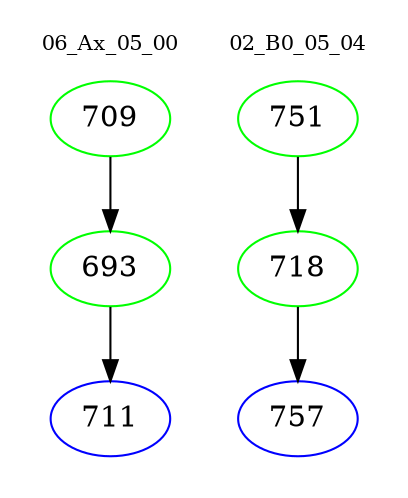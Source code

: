 digraph{
subgraph cluster_0 {
color = white
label = "06_Ax_05_00";
fontsize=10;
T0_709 [label="709", color="green"]
T0_709 -> T0_693 [color="black"]
T0_693 [label="693", color="green"]
T0_693 -> T0_711 [color="black"]
T0_711 [label="711", color="blue"]
}
subgraph cluster_1 {
color = white
label = "02_B0_05_04";
fontsize=10;
T1_751 [label="751", color="green"]
T1_751 -> T1_718 [color="black"]
T1_718 [label="718", color="green"]
T1_718 -> T1_757 [color="black"]
T1_757 [label="757", color="blue"]
}
}
